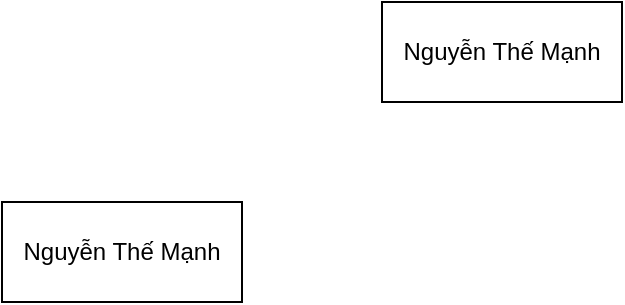 <mxfile version="21.1.8" type="device">
  <diagram name="Trang-1" id="FDs8Tv5cfrz7gmh81i38">
    <mxGraphModel dx="1050" dy="573" grid="1" gridSize="10" guides="1" tooltips="1" connect="1" arrows="1" fold="1" page="1" pageScale="1" pageWidth="827" pageHeight="1169" math="0" shadow="0">
      <root>
        <mxCell id="0" />
        <mxCell id="1" parent="0" />
        <mxCell id="PGT-0X2YuYMTp389M-ES-1" value="Nguyễn Thế Mạnh" style="rounded=0;whiteSpace=wrap;html=1;" vertex="1" parent="1">
          <mxGeometry x="70" y="220" width="120" height="50" as="geometry" />
        </mxCell>
        <mxCell id="PGT-0X2YuYMTp389M-ES-2" value="Nguyễn Thế Mạnh" style="rounded=0;whiteSpace=wrap;html=1;" vertex="1" parent="1">
          <mxGeometry x="260" y="120" width="120" height="50" as="geometry" />
        </mxCell>
      </root>
    </mxGraphModel>
  </diagram>
</mxfile>
